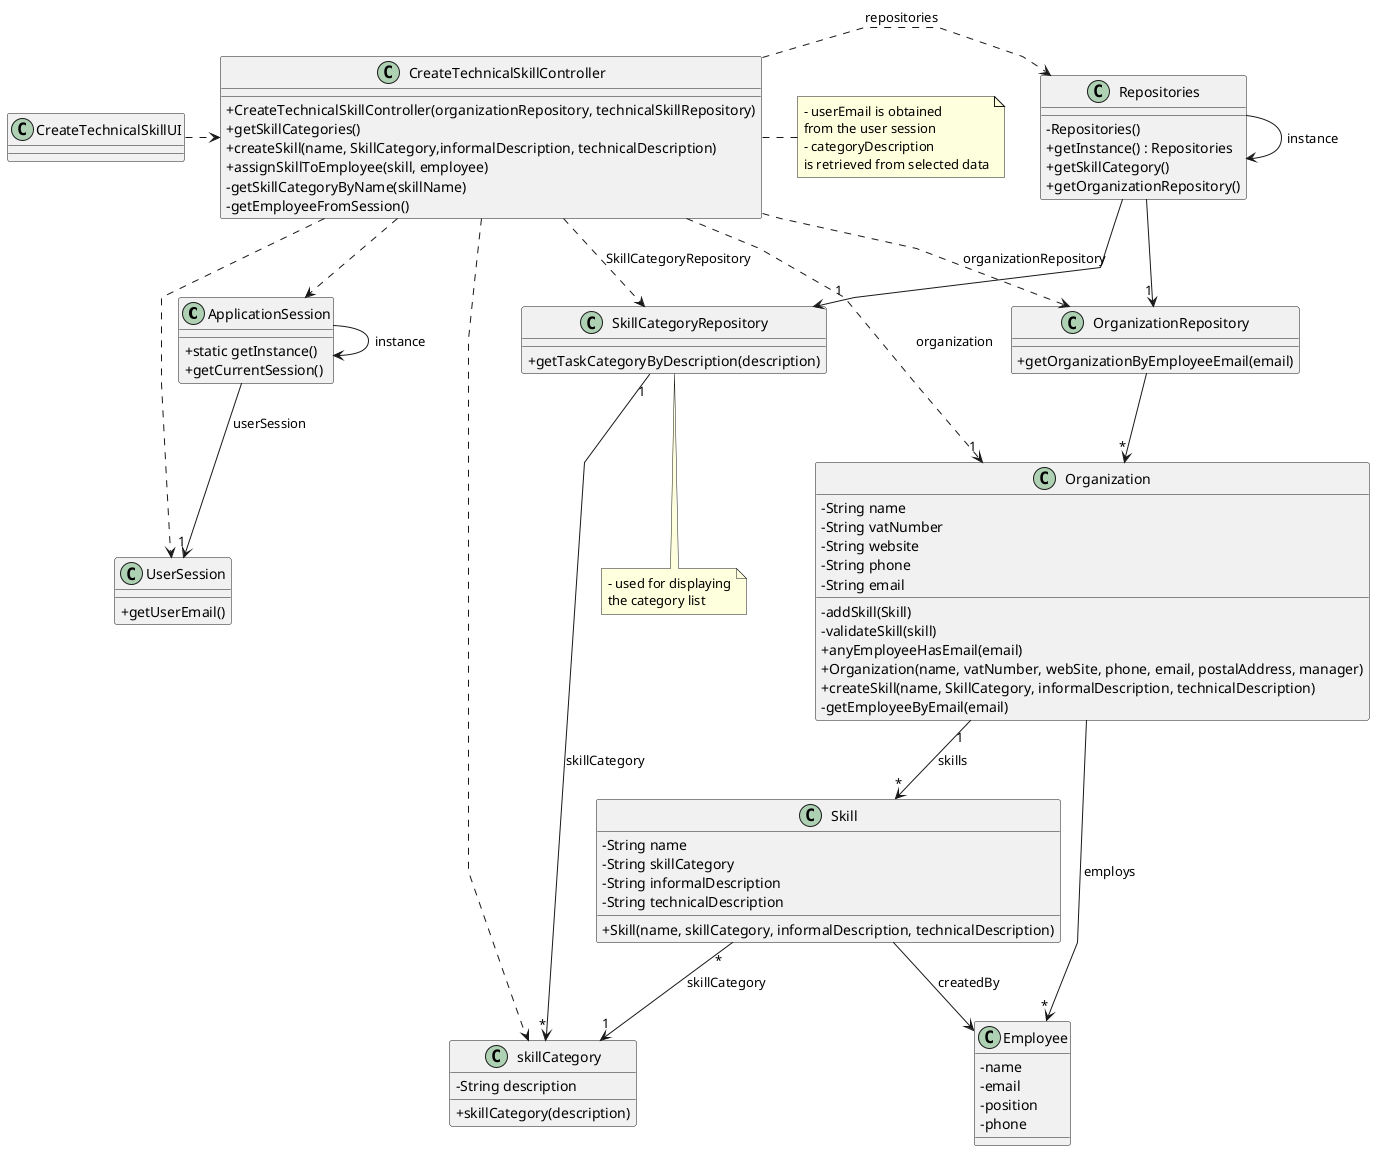 @startuml
'skinparam monochrome true
skinparam packageStyle rectangle
skinparam shadowing false
skinparam linetype polyline
'skinparam linetype orto

skinparam classAttributeIconSize 0

'left to right direction

class ApplicationSession
{
    + static getInstance()
    + getCurrentSession()
}

class UserSession
{
    + getUserEmail()
}

class Employee {
    - name
    - email
    - position
    - phone
}

class Skill {
    - String name
    - String skillCategory
    - String informalDescription
    - String technicalDescription


    + Skill(name, skillCategory, informalDescription, technicalDescription)
}

class skillCategory {
    - String description

    + skillCategory(description)
}

class Organization {
    - String name
    - String vatNumber
    - String website
    - String phone
    - String email

    - addSkill(Skill)
    - validateSkill(skill)
    + anyEmployeeHasEmail(email)
    + Organization(name, vatNumber, webSite, phone, email, postalAddress, manager)
    + createSkill(name, SkillCategory, informalDescription, technicalDescription)
    - getEmployeeByEmail(email)

}

class SkillCategoryRepository {
    + getTaskCategoryByDescription(description)
}

class OrganizationRepository {
    + getOrganizationByEmployeeEmail(email)
}

class Repositories {
    - Repositories()
    + getInstance() : Repositories
    + getSkillCategory()
    + getOrganizationRepository()
}

class CreateTechnicalSkillController {
    + CreateTechnicalSkillController(organizationRepository, technicalSkillRepository)
    + getSkillCategories()
    + createSkill(name, SkillCategory,informalDescription, technicalDescription)
    + assignSkillToEmployee(skill, employee)
    - getSkillCategoryByName(skillName)
    - getEmployeeFromSession()
}

note right of CreateTechnicalSkillController
    - userEmail is obtained
    from the user session
    - categoryDescription
    is retrieved from selected data
end note

note bottom of SkillCategoryRepository
    - used for displaying
    the category list
end note

class CreateTechnicalSkillUI {
}

Repositories -> Repositories : instance
ApplicationSession -> ApplicationSession : instance

CreateTechnicalSkillUI .> CreateTechnicalSkillController

CreateTechnicalSkillController .> Repositories : repositories

Repositories -> "1" SkillCategoryRepository

CreateTechnicalSkillController ..> skillCategory
CreateTechnicalSkillController ..> OrganizationRepository : organizationRepository
CreateTechnicalSkillController ..> SkillCategoryRepository : SkillCategoryRepository

Repositories --> "1" OrganizationRepository

OrganizationRepository --> "*" Organization
ApplicationSession --> "1" UserSession : userSession

CreateTechnicalSkillController ..> "1" Organization : organization
CreateTechnicalSkillController ..> ApplicationSession
CreateTechnicalSkillController ..> UserSession
Skill "*" --> "1" skillCategory : skillCategory
SkillCategoryRepository "1" --> "*" skillCategory : skillCategory
Organization "1" --> "*" Skill : skills
Skill --> Employee : createdBy

Organization --> "*" Employee : employs

@enduml